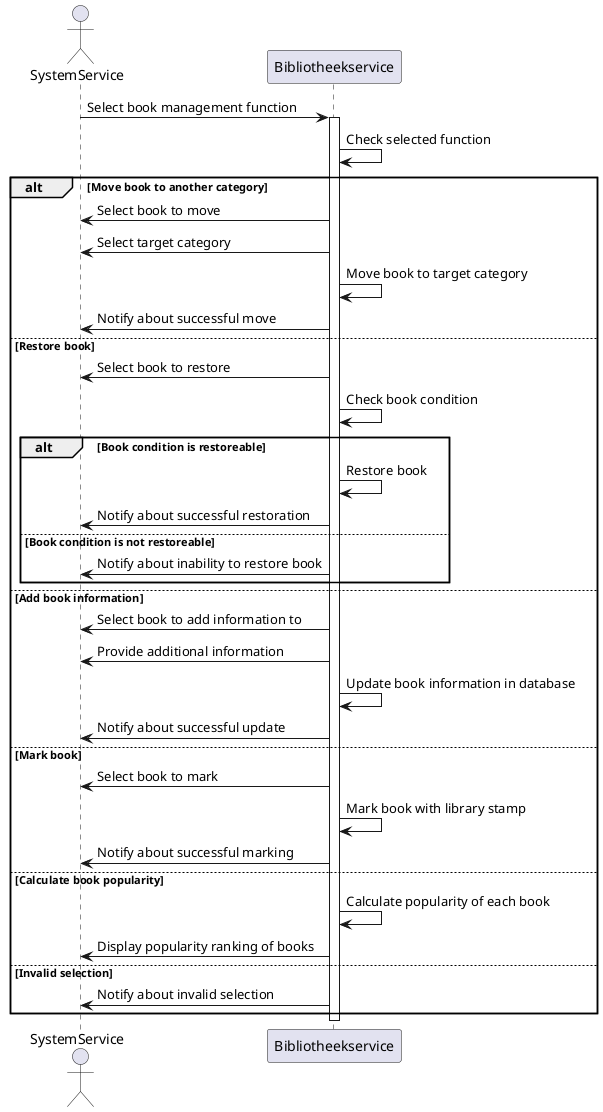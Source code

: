 @startuml
actor SystemService
participant "Bibliotheekservice" as BibService

SystemService -> BibService: Select book management function
activate BibService
BibService -> BibService: Check selected function
alt Move book to another category
  BibService -> SystemService: Select book to move
  BibService -> SystemService: Select target category
  BibService -> BibService: Move book to target category
  BibService -> SystemService: Notify about successful move
else Restore book
  BibService -> SystemService: Select book to restore
  BibService -> BibService: Check book condition
  alt Book condition is restoreable
    BibService -> BibService: Restore book
    BibService -> SystemService: Notify about successful restoration
  else Book condition is not restoreable
    BibService -> SystemService: Notify about inability to restore book
  end
else Add book information
  BibService -> SystemService: Select book to add information to
  BibService -> SystemService: Provide additional information
  BibService -> BibService: Update book information in database
  BibService -> SystemService: Notify about successful update
else Mark book
  BibService -> SystemService: Select book to mark
  BibService -> BibService: Mark book with library stamp
  BibService -> SystemService: Notify about successful marking
else Calculate book popularity
  BibService -> BibService: Calculate popularity of each book
  BibService -> SystemService: Display popularity ranking of books
else Invalid selection
  BibService -> SystemService: Notify about invalid selection
end
deactivate BibService
@enduml